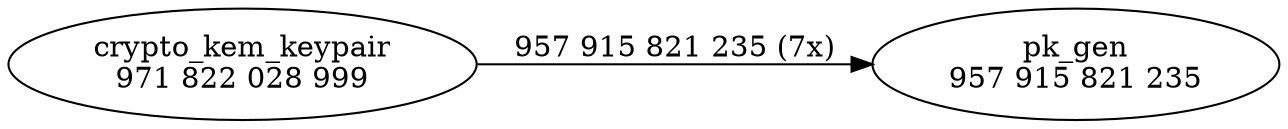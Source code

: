digraph "callgraph" {
  rankdir=LR;
  F556254a58570 [label="crypto_kem_keypair\n971 822 028 999"];
  F556254a79570 [label="pk_gen\n957 915 821 235"];
  F556254a58570 -> F556254a79570 [weight=3,label="957 915 821 235 (7x)"];
}
